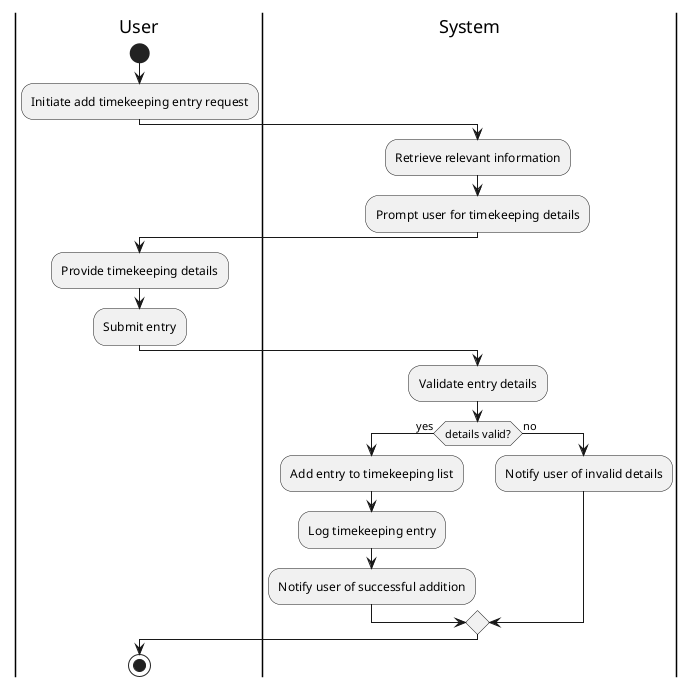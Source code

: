 @startuml "Add timekeeping list"
|User|
start

:Initiate add timekeeping entry request;

|System|
:Retrieve relevant information;
:Prompt user for timekeeping details;

|User|
:Provide timekeeping details;
:Submit entry;

|System|
:Validate entry details;
if (details valid?) then (yes)
  :Add entry to timekeeping list;
  :Log timekeeping entry;
  :Notify user of successful addition;
else (no)
  :Notify user of invalid details;
endif

|User|
stop
@enduml
